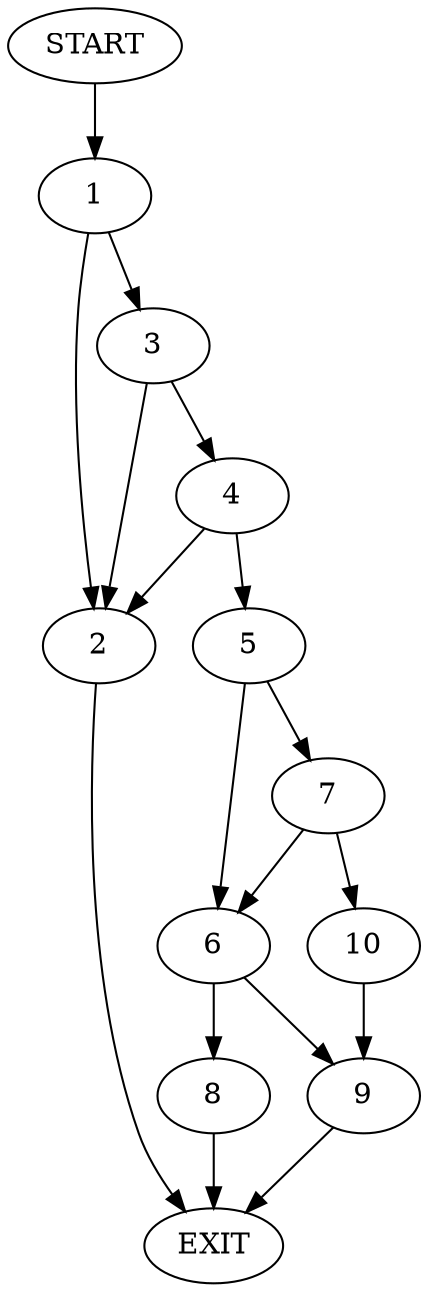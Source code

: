 digraph {
0 [label="START"]
11 [label="EXIT"]
0 -> 1
1 -> 2
1 -> 3
2 -> 11
3 -> 2
3 -> 4
4 -> 2
4 -> 5
5 -> 6
5 -> 7
6 -> 8
6 -> 9
7 -> 10
7 -> 6
10 -> 9
9 -> 11
8 -> 11
}
